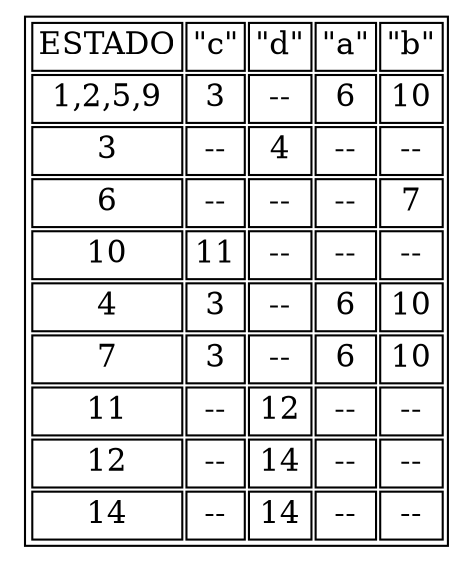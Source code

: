 digraph Grafica{
graph [ratio=fill];
node [label="\N", fontsize=15, shape=plaintext];
graph [bb="0,0,352,154"];arset [label=<
        <TABLE ALIGN="LEFT">
<TR><TD>ESTADO</TD>
<TD>"c"</TD>
<TD>"d"</TD>
<TD>"a"</TD>
<TD>"b"</TD>
</TR><TR><TD>1,2,5,9</TD>
<TD>3</TD>
<TD>--</TD>
<TD>6</TD>
<TD>10</TD>
</TR><TR><TD>3</TD>
<TD>--</TD>
<TD>4</TD>
<TD>--</TD>
<TD>--</TD>
</TR><TR><TD>6</TD>
<TD>--</TD>
<TD>--</TD>
<TD>--</TD>
<TD>7</TD>
</TR><TR><TD>10</TD>
<TD>11</TD>
<TD>--</TD>
<TD>--</TD>
<TD>--</TD>
</TR><TR><TD>4</TD>
<TD>3</TD>
<TD>--</TD>
<TD>6</TD>
<TD>10</TD>
</TR><TR><TD>7</TD>
<TD>3</TD>
<TD>--</TD>
<TD>6</TD>
<TD>10</TD>
</TR><TR><TD>11</TD>
<TD>--</TD>
<TD>12</TD>
<TD>--</TD>
<TD>--</TD>
</TR><TR><TD>12</TD>
<TD>--</TD>
<TD>14</TD>
<TD>--</TD>
<TD>--</TD>
</TR><TR><TD>14</TD>
<TD>--</TD>
<TD>14</TD>
<TD>--</TD>
<TD>--</TD>
</TR></TABLE>
>,];
}